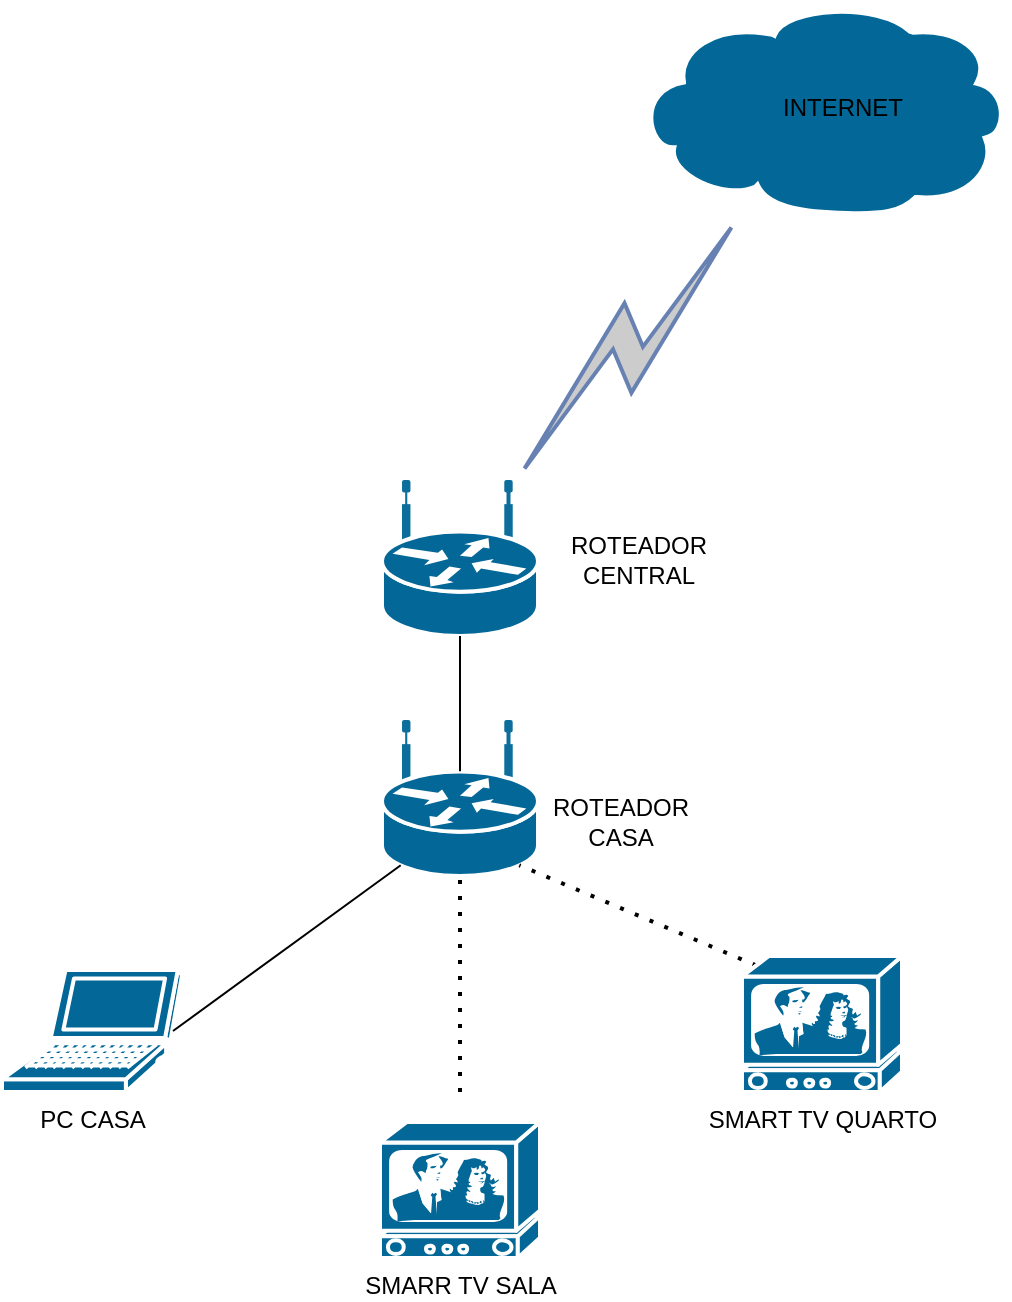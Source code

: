 <mxfile version="14.4.3" type="device"><diagram id="pAgacLwTfdypB71vHkXR" name="Page-1"><mxGraphModel dx="599" dy="330" grid="1" gridSize="10" guides="1" tooltips="1" connect="1" arrows="1" fold="1" page="1" pageScale="1" pageWidth="827" pageHeight="1169" math="0" shadow="0"><root><mxCell id="0"/><mxCell id="1" parent="0"/><mxCell id="ZZqmYhUYwd5wykPyoH5r-1" value="" style="shape=mxgraph.cisco.routers.wireless_router;html=1;pointerEvents=1;dashed=0;fillColor=#036897;strokeColor=#ffffff;strokeWidth=2;verticalLabelPosition=bottom;verticalAlign=top;align=center;outlineConnect=0;" vertex="1" parent="1"><mxGeometry x="370" y="520" width="78" height="77" as="geometry"/></mxCell><mxCell id="ZZqmYhUYwd5wykPyoH5r-2" value="PC CASA" style="shape=mxgraph.cisco.computers_and_peripherals.laptop;html=1;pointerEvents=1;dashed=0;fillColor=#036897;strokeColor=#ffffff;strokeWidth=2;verticalLabelPosition=bottom;verticalAlign=top;align=center;outlineConnect=0;" vertex="1" parent="1"><mxGeometry x="180" y="644" width="90" height="61" as="geometry"/></mxCell><mxCell id="ZZqmYhUYwd5wykPyoH5r-5" value="" style="endArrow=none;html=1;exitX=0.95;exitY=0.5;exitDx=0;exitDy=0;exitPerimeter=0;entryX=0.12;entryY=0.93;entryDx=0;entryDy=0;entryPerimeter=0;" edge="1" parent="1" source="ZZqmYhUYwd5wykPyoH5r-2" target="ZZqmYhUYwd5wykPyoH5r-1"><mxGeometry width="50" height="50" relative="1" as="geometry"><mxPoint x="380" y="660" as="sourcePoint"/><mxPoint x="430" y="610" as="targetPoint"/></mxGeometry></mxCell><mxCell id="ZZqmYhUYwd5wykPyoH5r-7" value="" style="endArrow=none;dashed=1;html=1;dashPattern=1 3;strokeWidth=2;exitX=0.09;exitY=0.07;exitDx=0;exitDy=0;exitPerimeter=0;entryX=0.88;entryY=0.93;entryDx=0;entryDy=0;entryPerimeter=0;" edge="1" parent="1" source="ZZqmYhUYwd5wykPyoH5r-8" target="ZZqmYhUYwd5wykPyoH5r-1"><mxGeometry width="50" height="50" relative="1" as="geometry"><mxPoint x="380" y="660" as="sourcePoint"/><mxPoint x="380" y="650" as="targetPoint"/></mxGeometry></mxCell><mxCell id="ZZqmYhUYwd5wykPyoH5r-8" value="" style="shape=mxgraph.cisco.misc.tv;html=1;pointerEvents=1;dashed=0;fillColor=#036897;strokeColor=#ffffff;strokeWidth=2;verticalLabelPosition=bottom;verticalAlign=top;align=center;outlineConnect=0;" vertex="1" parent="1"><mxGeometry x="550" y="637" width="80" height="68" as="geometry"/></mxCell><mxCell id="ZZqmYhUYwd5wykPyoH5r-10" value="" style="endArrow=none;dashed=1;html=1;dashPattern=1 3;strokeWidth=2;exitX=0.5;exitY=0;exitDx=0;exitDy=0;entryX=0.5;entryY=1;entryDx=0;entryDy=0;entryPerimeter=0;" edge="1" parent="1" target="ZZqmYhUYwd5wykPyoH5r-1"><mxGeometry width="50" height="50" relative="1" as="geometry"><mxPoint x="409" y="705" as="sourcePoint"/><mxPoint x="414" y="620" as="targetPoint"/></mxGeometry></mxCell><mxCell id="ZZqmYhUYwd5wykPyoH5r-11" value="" style="shape=mxgraph.cisco.routers.wireless_router;html=1;pointerEvents=1;dashed=0;fillColor=#036897;strokeColor=#ffffff;strokeWidth=2;verticalLabelPosition=bottom;verticalAlign=top;align=center;outlineConnect=0;" vertex="1" parent="1"><mxGeometry x="370" y="400" width="78" height="77" as="geometry"/></mxCell><mxCell id="ZZqmYhUYwd5wykPyoH5r-12" value="" style="endArrow=none;html=1;entryX=0.5;entryY=1;entryDx=0;entryDy=0;entryPerimeter=0;exitX=0.5;exitY=0.32;exitDx=0;exitDy=0;exitPerimeter=0;" edge="1" parent="1" source="ZZqmYhUYwd5wykPyoH5r-1" target="ZZqmYhUYwd5wykPyoH5r-11"><mxGeometry width="50" height="50" relative="1" as="geometry"><mxPoint x="530" y="400" as="sourcePoint"/><mxPoint x="430" y="360" as="targetPoint"/></mxGeometry></mxCell><mxCell id="ZZqmYhUYwd5wykPyoH5r-13" value="" style="html=1;outlineConnect=0;fillColor=#CCCCCC;strokeColor=#6881B3;gradientColor=none;gradientDirection=north;strokeWidth=2;shape=mxgraph.networks.comm_link_edge;html=1;exitX=0.84;exitY=0;exitDx=0;exitDy=0;exitPerimeter=0;" edge="1" parent="1" source="ZZqmYhUYwd5wykPyoH5r-11" target="ZZqmYhUYwd5wykPyoH5r-14"><mxGeometry width="100" height="100" relative="1" as="geometry"><mxPoint x="530" y="290" as="sourcePoint"/><mxPoint x="630" y="190" as="targetPoint"/><Array as="points"><mxPoint x="540" y="280"/></Array></mxGeometry></mxCell><mxCell id="ZZqmYhUYwd5wykPyoH5r-14" value="" style="shape=mxgraph.cisco.storage.cloud;html=1;pointerEvents=1;dashed=0;fillColor=#036897;strokeColor=#ffffff;strokeWidth=2;verticalLabelPosition=bottom;verticalAlign=top;align=center;outlineConnect=0;" vertex="1" parent="1"><mxGeometry x="497.0" y="160" width="186" height="106" as="geometry"/></mxCell><mxCell id="ZZqmYhUYwd5wykPyoH5r-15" value="SMART TV QUARTO" style="shape=mxgraph.cisco.misc.tv;html=1;pointerEvents=1;dashed=0;fillColor=#036897;strokeColor=#ffffff;strokeWidth=2;verticalLabelPosition=bottom;verticalAlign=top;align=center;outlineConnect=0;" vertex="1" parent="1"><mxGeometry x="550" y="637" width="80" height="68" as="geometry"/></mxCell><mxCell id="ZZqmYhUYwd5wykPyoH5r-16" value="SMARR TV SALA" style="shape=mxgraph.cisco.misc.tv;html=1;pointerEvents=1;dashed=0;fillColor=#036897;strokeColor=#ffffff;strokeWidth=2;verticalLabelPosition=bottom;verticalAlign=top;align=center;outlineConnect=0;" vertex="1" parent="1"><mxGeometry x="369" y="720" width="80" height="68" as="geometry"/></mxCell><mxCell id="ZZqmYhUYwd5wykPyoH5r-20" value="INTERNET" style="text;html=1;align=center;verticalAlign=middle;resizable=0;points=[];autosize=1;" vertex="1" parent="1"><mxGeometry x="560" y="203" width="80" height="20" as="geometry"/></mxCell><mxCell id="ZZqmYhUYwd5wykPyoH5r-25" value="ROTEADOR CASA" style="text;html=1;strokeColor=none;fillColor=none;align=center;verticalAlign=middle;whiteSpace=wrap;rounded=0;" vertex="1" parent="1"><mxGeometry x="449" y="560" width="81" height="20" as="geometry"/></mxCell><mxCell id="ZZqmYhUYwd5wykPyoH5r-26" value="ROTEADOR CENTRAL" style="text;html=1;strokeColor=none;fillColor=none;align=center;verticalAlign=middle;whiteSpace=wrap;rounded=0;" vertex="1" parent="1"><mxGeometry x="457" y="428.5" width="83" height="20" as="geometry"/></mxCell></root></mxGraphModel></diagram></mxfile>